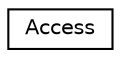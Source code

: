 digraph "Graphical Class Hierarchy"
{
  edge [fontname="Helvetica",fontsize="10",labelfontname="Helvetica",labelfontsize="10"];
  node [fontname="Helvetica",fontsize="10",shape=record];
  rankdir="LR";
  Node0 [label="Access",height=0.2,width=0.4,color="black", fillcolor="white", style="filled",URL="$structkaldi_1_1nnet3_1_1Access.html"];
}
